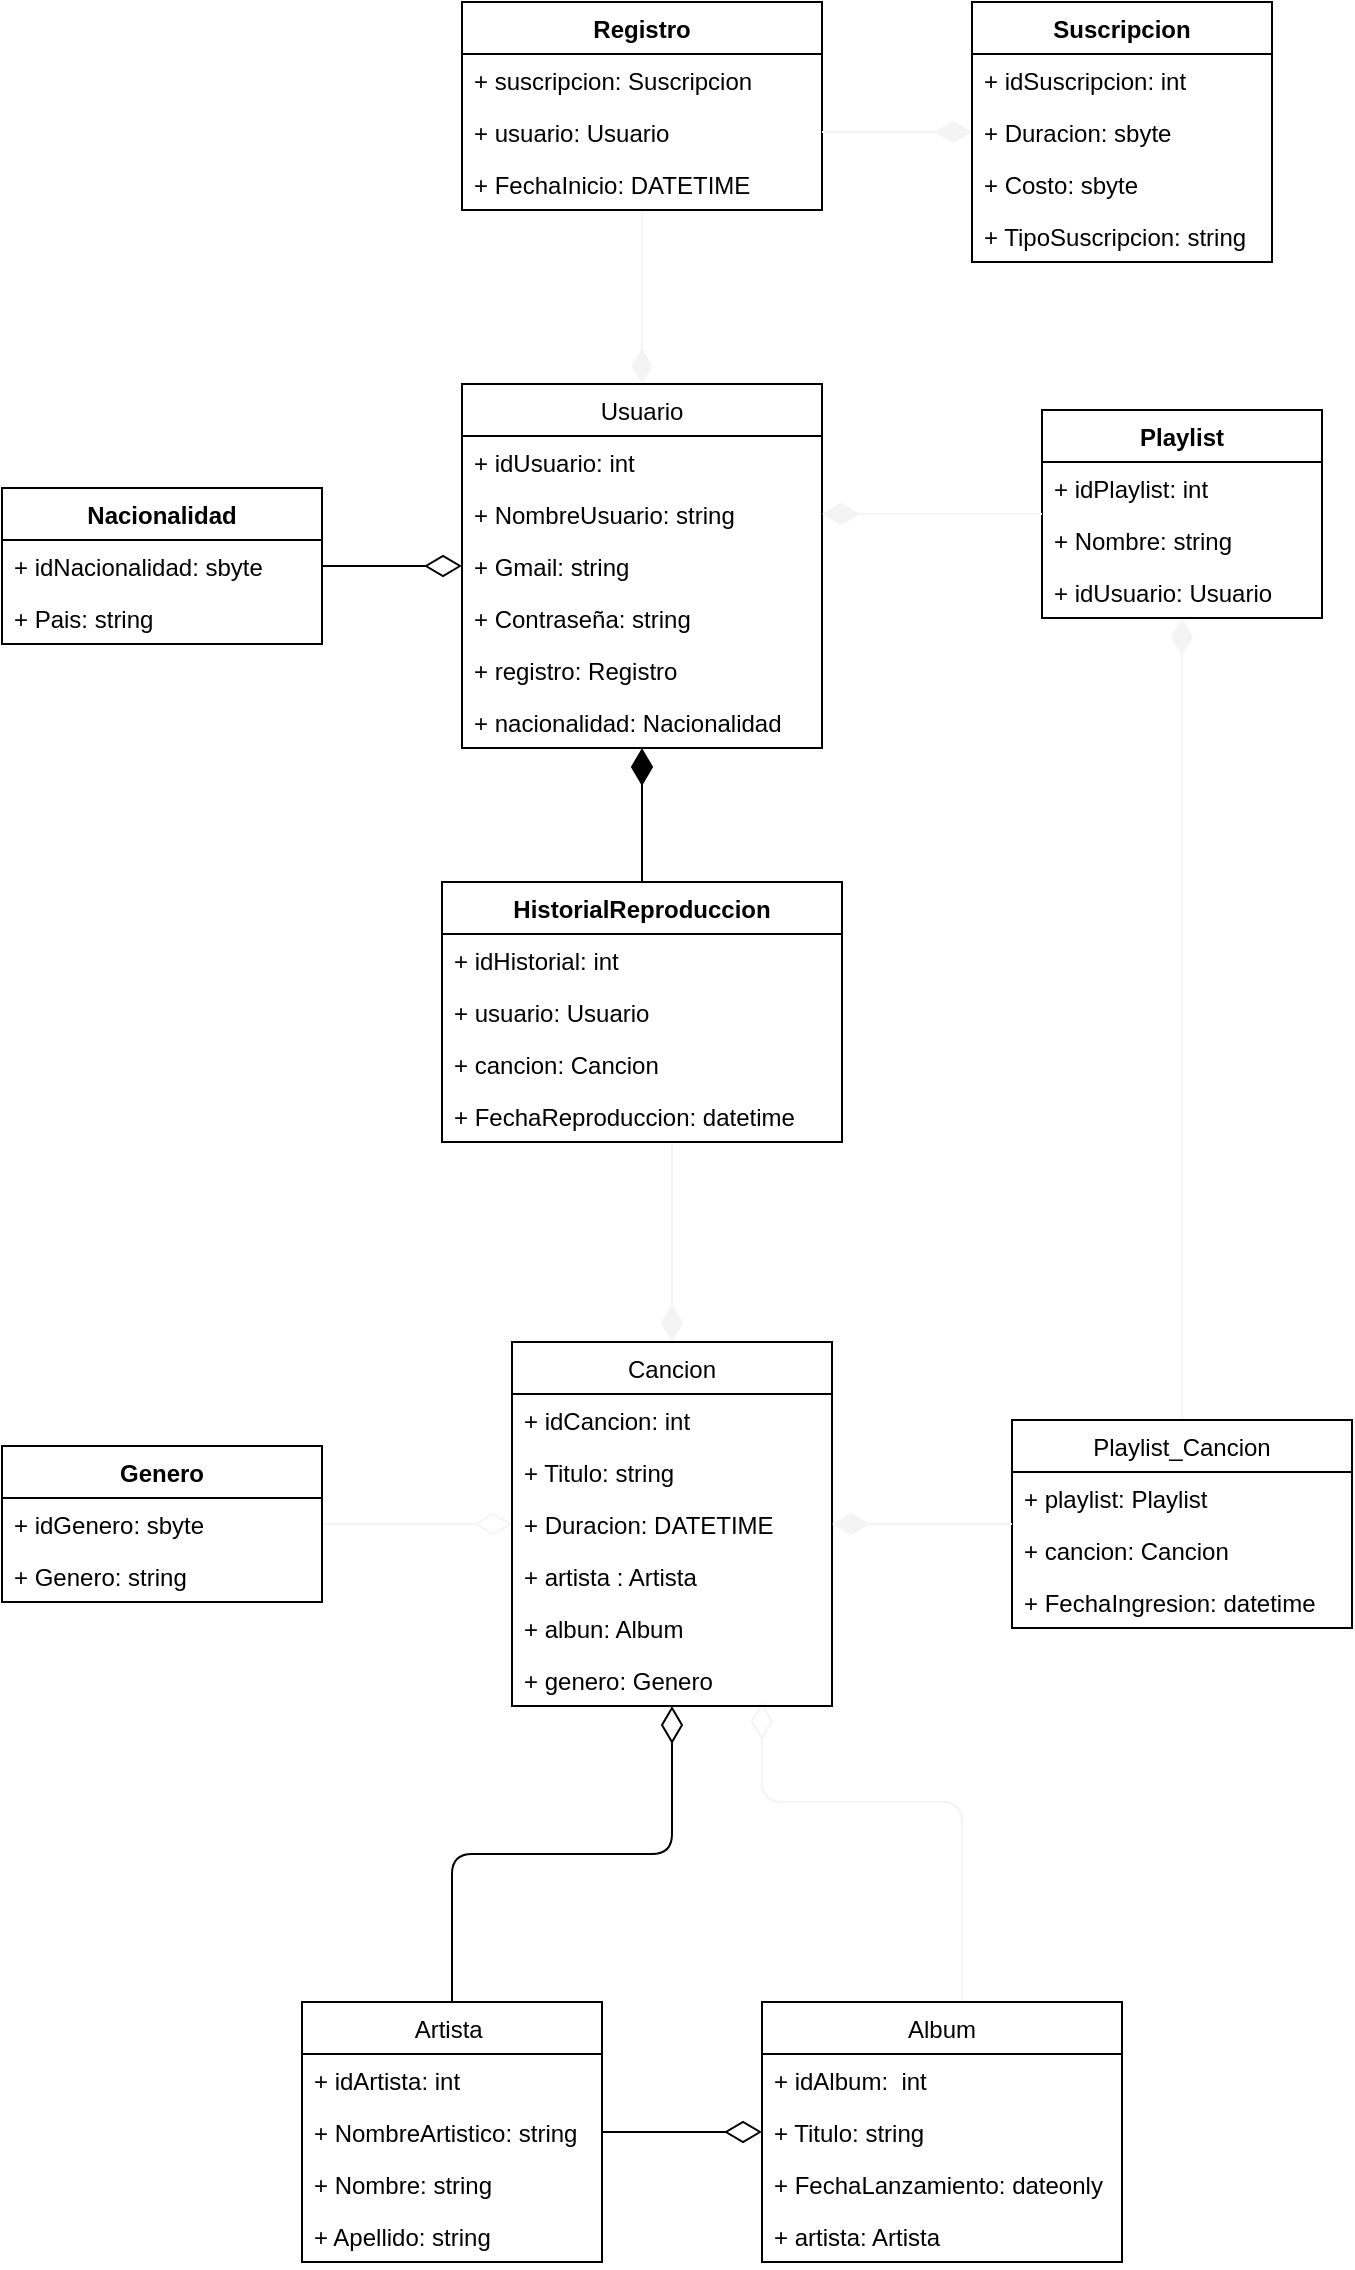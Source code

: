 <mxfile>
    <diagram id="S-sRWuuNM6G6KGqp-MVJ" name="Página-1">
        <mxGraphModel dx="937" dy="589" grid="1" gridSize="10" guides="1" tooltips="1" connect="1" arrows="1" fold="1" page="1" pageScale="1" pageWidth="827" pageHeight="1169" math="0" shadow="0">
            <root>
                <mxCell id="0"/>
                <mxCell id="1" parent="0"/>
                <mxCell id="71" style="edgeStyle=orthogonalEdgeStyle;html=1;strokeColor=#f5f4f4;strokeWidth=1;startArrow=none;startFill=0;startSize=6;jumpSize=3;endArrow=diamondThin;endFill=0;endSize=16;" parent="1" source="2" target="18" edge="1">
                    <mxGeometry relative="1" as="geometry"/>
                </mxCell>
                <mxCell id="2" value="Genero" style="swimlane;fontStyle=1;childLayout=stackLayout;horizontal=1;startSize=26;fillColor=none;horizontalStack=0;resizeParent=1;resizeParentMax=0;resizeLast=0;collapsible=1;marginBottom=0;" parent="1" vertex="1">
                    <mxGeometry x="60" y="737" width="160" height="78" as="geometry">
                        <mxRectangle x="70" y="110" width="80" height="30" as="alternateBounds"/>
                    </mxGeometry>
                </mxCell>
                <mxCell id="3" value="+ idGenero: sbyte&#10;" style="text;strokeColor=none;fillColor=none;align=left;verticalAlign=top;spacingLeft=4;spacingRight=4;overflow=hidden;rotatable=0;points=[[0,0.5],[1,0.5]];portConstraint=eastwest;" parent="2" vertex="1">
                    <mxGeometry y="26" width="160" height="26" as="geometry"/>
                </mxCell>
                <mxCell id="4" value="+ Genero: string" style="text;strokeColor=none;fillColor=none;align=left;verticalAlign=top;spacingLeft=4;spacingRight=4;overflow=hidden;rotatable=0;points=[[0,0.5],[1,0.5]];portConstraint=eastwest;" parent="2" vertex="1">
                    <mxGeometry y="52" width="160" height="26" as="geometry"/>
                </mxCell>
                <mxCell id="6" value="Nacionalidad" style="swimlane;fontStyle=1;childLayout=stackLayout;horizontal=1;startSize=26;fillColor=none;horizontalStack=0;resizeParent=1;resizeParentMax=0;resizeLast=0;collapsible=1;marginBottom=0;" parent="1" vertex="1">
                    <mxGeometry x="60" y="258" width="160" height="78" as="geometry">
                        <mxRectangle x="660" y="140" width="110" height="30" as="alternateBounds"/>
                    </mxGeometry>
                </mxCell>
                <mxCell id="7" value="+ idNacionalidad: sbyte &#10;" style="text;strokeColor=none;fillColor=none;align=left;verticalAlign=top;spacingLeft=4;spacingRight=4;overflow=hidden;rotatable=0;points=[[0,0.5],[1,0.5]];portConstraint=eastwest;" parent="6" vertex="1">
                    <mxGeometry y="26" width="160" height="26" as="geometry"/>
                </mxCell>
                <mxCell id="8" value="+ Pais: string" style="text;strokeColor=none;fillColor=none;align=left;verticalAlign=top;spacingLeft=4;spacingRight=4;overflow=hidden;rotatable=0;points=[[0,0.5],[1,0.5]];portConstraint=eastwest;" parent="6" vertex="1">
                    <mxGeometry y="52" width="160" height="26" as="geometry"/>
                </mxCell>
                <mxCell id="83" style="edgeStyle=none;jumpSize=3;html=1;strokeWidth=1;startArrow=none;startFill=0;endArrow=diamondThin;endFill=0;startSize=6;endSize=16;" edge="1" parent="1" source="10" target="14">
                    <mxGeometry relative="1" as="geometry"/>
                </mxCell>
                <mxCell id="84" style="edgeStyle=orthogonalEdgeStyle;jumpSize=3;html=1;strokeWidth=1;startArrow=none;startFill=0;endArrow=diamondThin;endFill=0;startSize=6;endSize=16;" edge="1" parent="1" source="10" target="18">
                    <mxGeometry relative="1" as="geometry"/>
                </mxCell>
                <mxCell id="10" value="Artista " style="swimlane;fontStyle=0;childLayout=stackLayout;horizontal=1;startSize=26;fillColor=none;horizontalStack=0;resizeParent=1;resizeParentMax=0;resizeLast=0;collapsible=1;marginBottom=0;" parent="1" vertex="1">
                    <mxGeometry x="210" y="1015" width="150" height="130" as="geometry">
                        <mxRectangle x="590" y="90" width="80" height="30" as="alternateBounds"/>
                    </mxGeometry>
                </mxCell>
                <mxCell id="11" value="+ idArtista: int" style="text;strokeColor=none;fillColor=none;align=left;verticalAlign=top;spacingLeft=4;spacingRight=4;overflow=hidden;rotatable=0;points=[[0,0.5],[1,0.5]];portConstraint=eastwest;" parent="10" vertex="1">
                    <mxGeometry y="26" width="150" height="26" as="geometry"/>
                </mxCell>
                <mxCell id="12" value="+ NombreArtistico: string" style="text;strokeColor=none;fillColor=none;align=left;verticalAlign=top;spacingLeft=4;spacingRight=4;overflow=hidden;rotatable=0;points=[[0,0.5],[1,0.5]];portConstraint=eastwest;" parent="10" vertex="1">
                    <mxGeometry y="52" width="150" height="26" as="geometry"/>
                </mxCell>
                <mxCell id="13" value="+ Nombre: string" style="text;strokeColor=none;fillColor=none;align=left;verticalAlign=top;spacingLeft=4;spacingRight=4;overflow=hidden;rotatable=0;points=[[0,0.5],[1,0.5]];portConstraint=eastwest;" parent="10" vertex="1">
                    <mxGeometry y="78" width="150" height="26" as="geometry"/>
                </mxCell>
                <mxCell id="22" value="+ Apellido: string" style="text;strokeColor=none;fillColor=none;align=left;verticalAlign=top;spacingLeft=4;spacingRight=4;overflow=hidden;rotatable=0;points=[[0,0.5],[1,0.5]];portConstraint=eastwest;" parent="10" vertex="1">
                    <mxGeometry y="104" width="150" height="26" as="geometry"/>
                </mxCell>
                <mxCell id="74" style="edgeStyle=orthogonalEdgeStyle;html=1;strokeColor=#f5f4f4;strokeWidth=1;startArrow=none;startFill=0;endArrow=diamondThin;endFill=0;startSize=6;endSize=16;entryX=0.781;entryY=0.923;entryDx=0;entryDy=0;entryPerimeter=0;sourcePerimeterSpacing=0;jumpSize=3;" parent="1" source="14" target="27" edge="1">
                    <mxGeometry relative="1" as="geometry">
                        <mxPoint x="440" y="875" as="targetPoint"/>
                        <Array as="points">
                            <mxPoint x="540" y="915"/>
                            <mxPoint x="440" y="915"/>
                        </Array>
                    </mxGeometry>
                </mxCell>
                <mxCell id="14" value="Album" style="swimlane;fontStyle=0;childLayout=stackLayout;horizontal=1;startSize=26;fillColor=none;horizontalStack=0;resizeParent=1;resizeParentMax=0;resizeLast=0;collapsible=1;marginBottom=0;" parent="1" vertex="1">
                    <mxGeometry x="440" y="1015" width="180" height="130" as="geometry"/>
                </mxCell>
                <mxCell id="15" value="+ idAlbum:  int" style="text;strokeColor=none;fillColor=none;align=left;verticalAlign=top;spacingLeft=4;spacingRight=4;overflow=hidden;rotatable=0;points=[[0,0.5],[1,0.5]];portConstraint=eastwest;" parent="14" vertex="1">
                    <mxGeometry y="26" width="180" height="26" as="geometry"/>
                </mxCell>
                <mxCell id="16" value="+ Titulo: string" style="text;strokeColor=none;fillColor=none;align=left;verticalAlign=top;spacingLeft=4;spacingRight=4;overflow=hidden;rotatable=0;points=[[0,0.5],[1,0.5]];portConstraint=eastwest;" parent="14" vertex="1">
                    <mxGeometry y="52" width="180" height="26" as="geometry"/>
                </mxCell>
                <mxCell id="17" value="+ FechaLanzamiento: dateonly" style="text;strokeColor=none;fillColor=none;align=left;verticalAlign=middle;spacingLeft=4;spacingRight=4;overflow=hidden;rotatable=0;points=[[0,0.5],[1,0.5]];portConstraint=eastwest;" parent="14" vertex="1">
                    <mxGeometry y="78" width="180" height="26" as="geometry"/>
                </mxCell>
                <mxCell id="23" value="+ artista: Artista" style="text;strokeColor=none;fillColor=none;align=left;verticalAlign=middle;spacingLeft=4;spacingRight=4;overflow=hidden;rotatable=0;points=[[0,0.5],[1,0.5]];portConstraint=eastwest;" parent="14" vertex="1">
                    <mxGeometry y="104" width="180" height="26" as="geometry"/>
                </mxCell>
                <mxCell id="70" style="edgeStyle=orthogonalEdgeStyle;html=1;strokeColor=#f5f4f4;strokeWidth=1;startArrow=diamondThin;startFill=1;startSize=16;endArrow=none;endFill=0;jumpSize=3;" parent="1" source="18" target="62" edge="1">
                    <mxGeometry relative="1" as="geometry">
                        <Array as="points">
                            <mxPoint x="395" y="655"/>
                            <mxPoint x="395" y="655"/>
                        </Array>
                    </mxGeometry>
                </mxCell>
                <mxCell id="18" value="Cancion" style="swimlane;fontStyle=0;childLayout=stackLayout;horizontal=1;startSize=26;fillColor=none;horizontalStack=0;resizeParent=1;resizeParentMax=0;resizeLast=0;collapsible=1;marginBottom=0;" parent="1" vertex="1">
                    <mxGeometry x="315" y="685" width="160" height="182" as="geometry"/>
                </mxCell>
                <mxCell id="19" value="+ idCancion: int" style="text;strokeColor=none;fillColor=none;align=left;verticalAlign=top;spacingLeft=4;spacingRight=4;overflow=hidden;rotatable=0;points=[[0,0.5],[1,0.5]];portConstraint=eastwest;" parent="18" vertex="1">
                    <mxGeometry y="26" width="160" height="26" as="geometry"/>
                </mxCell>
                <mxCell id="21" value="+ Titulo: string" style="text;strokeColor=none;fillColor=none;align=left;verticalAlign=top;spacingLeft=4;spacingRight=4;overflow=hidden;rotatable=0;points=[[0,0.5],[1,0.5]];portConstraint=eastwest;" parent="18" vertex="1">
                    <mxGeometry y="52" width="160" height="26" as="geometry"/>
                </mxCell>
                <mxCell id="20" value="+ Duracion: DATETIME" style="text;strokeColor=none;fillColor=none;align=left;verticalAlign=middle;spacingLeft=4;spacingRight=4;overflow=hidden;rotatable=0;points=[[0,0.5],[1,0.5]];portConstraint=eastwest;" parent="18" vertex="1">
                    <mxGeometry y="78" width="160" height="26" as="geometry"/>
                </mxCell>
                <mxCell id="24" value="+ artista : Artista" style="text;strokeColor=none;fillColor=none;align=left;verticalAlign=middle;spacingLeft=4;spacingRight=4;overflow=hidden;rotatable=0;points=[[0,0.5],[1,0.5]];portConstraint=eastwest;" parent="18" vertex="1">
                    <mxGeometry y="104" width="160" height="26" as="geometry"/>
                </mxCell>
                <mxCell id="26" value="+ albun: Album" style="text;strokeColor=none;fillColor=none;align=left;verticalAlign=middle;spacingLeft=4;spacingRight=4;overflow=hidden;rotatable=0;points=[[0,0.5],[1,0.5]];portConstraint=eastwest;" parent="18" vertex="1">
                    <mxGeometry y="130" width="160" height="26" as="geometry"/>
                </mxCell>
                <mxCell id="27" value="+ genero: Genero" style="text;strokeColor=none;fillColor=none;align=left;verticalAlign=middle;spacingLeft=4;spacingRight=4;overflow=hidden;rotatable=0;points=[[0,0.5],[1,0.5]];portConstraint=eastwest;" parent="18" vertex="1">
                    <mxGeometry y="156" width="160" height="26" as="geometry"/>
                </mxCell>
                <mxCell id="66" style="edgeStyle=orthogonalEdgeStyle;html=1;entryX=0.5;entryY=0;entryDx=0;entryDy=0;strokeWidth=1;startArrow=diamondThin;startFill=1;startSize=16;endArrow=none;endFill=0;" parent="1" source="29" target="62" edge="1">
                    <mxGeometry relative="1" as="geometry"/>
                </mxCell>
                <mxCell id="78" style="edgeStyle=orthogonalEdgeStyle;html=1;strokeColor=#f5f4f4;strokeWidth=1;startArrow=diamondThin;startFill=1;endArrow=none;endFill=0;startSize=15;endSize=6;sourcePerimeterSpacing=0;" parent="1" source="29" target="43" edge="1">
                    <mxGeometry relative="1" as="geometry"/>
                </mxCell>
                <mxCell id="81" style="edgeStyle=none;html=1;entryX=1;entryY=0.5;entryDx=0;entryDy=0;startArrow=diamondThin;startFill=0;endArrow=none;endFill=0;startSize=16;" parent="1" source="29" target="7" edge="1">
                    <mxGeometry relative="1" as="geometry"/>
                </mxCell>
                <mxCell id="29" value="Usuario" style="swimlane;fontStyle=0;childLayout=stackLayout;horizontal=1;startSize=26;fillColor=none;horizontalStack=0;resizeParent=1;resizeParentMax=0;resizeLast=0;collapsible=1;marginBottom=0;" parent="1" vertex="1">
                    <mxGeometry x="290" y="206" width="180" height="182" as="geometry"/>
                </mxCell>
                <mxCell id="30" value="+ idUsuario: int" style="text;strokeColor=none;fillColor=none;align=left;verticalAlign=top;spacingLeft=4;spacingRight=4;overflow=hidden;rotatable=0;points=[[0,0.5],[1,0.5]];portConstraint=eastwest;" parent="29" vertex="1">
                    <mxGeometry y="26" width="180" height="26" as="geometry"/>
                </mxCell>
                <mxCell id="31" value="+ NombreUsuario: string" style="text;strokeColor=none;fillColor=none;align=left;verticalAlign=top;spacingLeft=4;spacingRight=4;overflow=hidden;rotatable=0;points=[[0,0.5],[1,0.5]];portConstraint=eastwest;" parent="29" vertex="1">
                    <mxGeometry y="52" width="180" height="26" as="geometry"/>
                </mxCell>
                <mxCell id="32" value="+ Gmail: string" style="text;strokeColor=none;fillColor=none;align=left;verticalAlign=top;spacingLeft=4;spacingRight=4;overflow=hidden;rotatable=0;points=[[0,0.5],[1,0.5]];portConstraint=eastwest;" parent="29" vertex="1">
                    <mxGeometry y="78" width="180" height="26" as="geometry"/>
                </mxCell>
                <mxCell id="37" value="+ Contraseña: string" style="text;strokeColor=none;fillColor=none;align=left;verticalAlign=top;spacingLeft=4;spacingRight=4;overflow=hidden;rotatable=0;points=[[0,0.5],[1,0.5]];portConstraint=eastwest;" parent="29" vertex="1">
                    <mxGeometry y="104" width="180" height="26" as="geometry"/>
                </mxCell>
                <mxCell id="82" value="+ registro: Registro" style="text;strokeColor=none;fillColor=none;align=left;verticalAlign=top;spacingLeft=4;spacingRight=4;overflow=hidden;rotatable=0;points=[[0,0.5],[1,0.5]];portConstraint=eastwest;" parent="29" vertex="1">
                    <mxGeometry y="130" width="180" height="26" as="geometry"/>
                </mxCell>
                <mxCell id="38" value="+ nacionalidad: Nacionalidad" style="text;strokeColor=none;fillColor=none;align=left;verticalAlign=top;spacingLeft=4;spacingRight=4;overflow=hidden;rotatable=0;points=[[0,0.5],[1,0.5]];portConstraint=eastwest;" parent="29" vertex="1">
                    <mxGeometry y="156" width="180" height="26" as="geometry"/>
                </mxCell>
                <mxCell id="77" style="edgeStyle=orthogonalEdgeStyle;html=1;entryX=0.5;entryY=0;entryDx=0;entryDy=0;strokeColor=#f5f4f4;strokeWidth=1;startArrow=diamondThin;startFill=1;endArrow=none;endFill=0;startSize=16;endSize=6;jumpSize=3;" parent="1" source="33" target="39" edge="1">
                    <mxGeometry relative="1" as="geometry"/>
                </mxCell>
                <mxCell id="33" value="Playlist" style="swimlane;fontStyle=1;childLayout=stackLayout;horizontal=1;startSize=26;fillColor=none;horizontalStack=0;resizeParent=1;resizeParentMax=0;resizeLast=0;collapsible=1;marginBottom=0;" parent="1" vertex="1">
                    <mxGeometry x="580" y="219" width="140" height="104" as="geometry"/>
                </mxCell>
                <mxCell id="34" value="+ idPlaylist: int" style="text;strokeColor=none;fillColor=none;align=left;verticalAlign=top;spacingLeft=4;spacingRight=4;overflow=hidden;rotatable=0;points=[[0,0.5],[1,0.5]];portConstraint=eastwest;" parent="33" vertex="1">
                    <mxGeometry y="26" width="140" height="26" as="geometry"/>
                </mxCell>
                <mxCell id="35" value="+ Nombre: string" style="text;strokeColor=none;fillColor=none;align=left;verticalAlign=top;spacingLeft=4;spacingRight=4;overflow=hidden;rotatable=0;points=[[0,0.5],[1,0.5]];portConstraint=eastwest;" parent="33" vertex="1">
                    <mxGeometry y="52" width="140" height="26" as="geometry"/>
                </mxCell>
                <mxCell id="36" value="+ idUsuario: Usuario" style="text;strokeColor=none;fillColor=none;align=left;verticalAlign=top;spacingLeft=4;spacingRight=4;overflow=hidden;rotatable=0;points=[[0,0.5],[1,0.5]];portConstraint=eastwest;" parent="33" vertex="1">
                    <mxGeometry y="78" width="140" height="26" as="geometry"/>
                </mxCell>
                <mxCell id="39" value="Playlist_Cancion" style="swimlane;fontStyle=0;childLayout=stackLayout;horizontal=1;startSize=26;fillColor=none;horizontalStack=0;resizeParent=1;resizeParentMax=0;resizeLast=0;collapsible=1;marginBottom=0;" parent="1" vertex="1">
                    <mxGeometry x="565" y="724" width="170" height="104" as="geometry"/>
                </mxCell>
                <mxCell id="40" value="+ playlist: Playlist" style="text;strokeColor=none;fillColor=none;align=left;verticalAlign=top;spacingLeft=4;spacingRight=4;overflow=hidden;rotatable=0;points=[[0,0.5],[1,0.5]];portConstraint=eastwest;" parent="39" vertex="1">
                    <mxGeometry y="26" width="170" height="26" as="geometry"/>
                </mxCell>
                <mxCell id="41" value="+ cancion: Cancion" style="text;strokeColor=none;fillColor=none;align=left;verticalAlign=top;spacingLeft=4;spacingRight=4;overflow=hidden;rotatable=0;points=[[0,0.5],[1,0.5]];portConstraint=eastwest;" parent="39" vertex="1">
                    <mxGeometry y="52" width="170" height="26" as="geometry"/>
                </mxCell>
                <mxCell id="42" value="+ FechaIngresion: datetime" style="text;strokeColor=none;fillColor=none;align=left;verticalAlign=top;spacingLeft=4;spacingRight=4;overflow=hidden;rotatable=0;points=[[0,0.5],[1,0.5]];portConstraint=eastwest;" parent="39" vertex="1">
                    <mxGeometry y="78" width="170" height="26" as="geometry"/>
                </mxCell>
                <mxCell id="43" value="Registro" style="swimlane;fontStyle=1;childLayout=stackLayout;horizontal=1;startSize=26;fillColor=none;horizontalStack=0;resizeParent=1;resizeParentMax=0;resizeLast=0;collapsible=1;marginBottom=0;" parent="1" vertex="1">
                    <mxGeometry x="290" y="15" width="180" height="104" as="geometry">
                        <mxRectangle x="290" y="15" width="160" height="30" as="alternateBounds"/>
                    </mxGeometry>
                </mxCell>
                <mxCell id="44" value="+ suscripcion: Suscripcion" style="text;strokeColor=none;fillColor=none;align=left;verticalAlign=top;spacingLeft=4;spacingRight=4;overflow=hidden;rotatable=0;points=[[0,0.5],[1,0.5]];portConstraint=eastwest;" parent="43" vertex="1">
                    <mxGeometry y="26" width="180" height="26" as="geometry"/>
                </mxCell>
                <mxCell id="45" value="+ usuario: Usuario" style="text;strokeColor=none;fillColor=none;align=left;verticalAlign=top;spacingLeft=4;spacingRight=4;overflow=hidden;rotatable=0;points=[[0,0.5],[1,0.5]];portConstraint=eastwest;" parent="43" vertex="1">
                    <mxGeometry y="52" width="180" height="26" as="geometry"/>
                </mxCell>
                <mxCell id="46" value="+ FechaInicio: DATETIME" style="text;strokeColor=none;fillColor=none;align=left;verticalAlign=top;spacingLeft=4;spacingRight=4;overflow=hidden;rotatable=0;points=[[0,0.5],[1,0.5]];portConstraint=eastwest;" parent="43" vertex="1">
                    <mxGeometry y="78" width="180" height="26" as="geometry"/>
                </mxCell>
                <mxCell id="79" style="edgeStyle=orthogonalEdgeStyle;html=1;strokeColor=#f5f4f4;strokeWidth=1;startArrow=diamondThin;startFill=1;endArrow=none;endFill=0;startSize=16;endSize=6;sourcePerimeterSpacing=0;" parent="1" source="53" target="43" edge="1">
                    <mxGeometry relative="1" as="geometry">
                        <Array as="points">
                            <mxPoint x="520" y="80"/>
                            <mxPoint x="520" y="80"/>
                        </Array>
                    </mxGeometry>
                </mxCell>
                <mxCell id="53" value="Suscripcion" style="swimlane;fontStyle=1;childLayout=stackLayout;horizontal=1;startSize=26;fillColor=none;horizontalStack=0;resizeParent=1;resizeParentMax=0;resizeLast=0;collapsible=1;marginBottom=0;" parent="1" vertex="1">
                    <mxGeometry x="545" y="15" width="150" height="130" as="geometry"/>
                </mxCell>
                <mxCell id="54" value="+ idSuscripcion: int" style="text;strokeColor=none;fillColor=none;align=left;verticalAlign=top;spacingLeft=4;spacingRight=4;overflow=hidden;rotatable=0;points=[[0,0.5],[1,0.5]];portConstraint=eastwest;" parent="53" vertex="1">
                    <mxGeometry y="26" width="150" height="26" as="geometry"/>
                </mxCell>
                <mxCell id="55" value="+ Duracion: sbyte" style="text;strokeColor=none;fillColor=none;align=left;verticalAlign=top;spacingLeft=4;spacingRight=4;overflow=hidden;rotatable=0;points=[[0,0.5],[1,0.5]];portConstraint=eastwest;" parent="53" vertex="1">
                    <mxGeometry y="52" width="150" height="26" as="geometry"/>
                </mxCell>
                <mxCell id="56" value="+ Costo: sbyte" style="text;strokeColor=none;fillColor=none;align=left;verticalAlign=top;spacingLeft=4;spacingRight=4;overflow=hidden;rotatable=0;points=[[0,0.5],[1,0.5]];portConstraint=eastwest;" parent="53" vertex="1">
                    <mxGeometry y="78" width="150" height="26" as="geometry"/>
                </mxCell>
                <mxCell id="57" value="+ TipoSuscripcion: string" style="text;strokeColor=none;fillColor=none;align=left;verticalAlign=top;spacingLeft=4;spacingRight=4;overflow=hidden;rotatable=0;points=[[0,0.5],[1,0.5]];portConstraint=eastwest;" parent="53" vertex="1">
                    <mxGeometry y="104" width="150" height="26" as="geometry"/>
                </mxCell>
                <mxCell id="62" value="HistorialReproduccion" style="swimlane;fontStyle=1;childLayout=stackLayout;horizontal=1;startSize=26;horizontalStack=0;resizeParent=1;resizeParentMax=0;resizeLast=0;collapsible=1;marginBottom=0;" parent="1" vertex="1">
                    <mxGeometry x="280" y="455" width="200" height="130" as="geometry"/>
                </mxCell>
                <mxCell id="63" value="+ idHistorial: int" style="text;strokeColor=none;fillColor=none;align=left;verticalAlign=top;spacingLeft=4;spacingRight=4;overflow=hidden;rotatable=0;points=[[0,0.5],[1,0.5]];portConstraint=eastwest;" parent="62" vertex="1">
                    <mxGeometry y="26" width="200" height="26" as="geometry"/>
                </mxCell>
                <mxCell id="64" value="+ usuario: Usuario" style="text;strokeColor=none;fillColor=none;align=left;verticalAlign=top;spacingLeft=4;spacingRight=4;overflow=hidden;rotatable=0;points=[[0,0.5],[1,0.5]];portConstraint=eastwest;" parent="62" vertex="1">
                    <mxGeometry y="52" width="200" height="26" as="geometry"/>
                </mxCell>
                <mxCell id="65" value="+ cancion: Cancion" style="text;strokeColor=none;fillColor=none;align=left;verticalAlign=top;spacingLeft=4;spacingRight=4;overflow=hidden;rotatable=0;points=[[0,0.5],[1,0.5]];portConstraint=eastwest;" parent="62" vertex="1">
                    <mxGeometry y="78" width="200" height="26" as="geometry"/>
                </mxCell>
                <mxCell id="69" value="+ FechaReproduccion: datetime" style="text;strokeColor=none;fillColor=none;align=left;verticalAlign=top;spacingLeft=4;spacingRight=4;overflow=hidden;rotatable=0;points=[[0,0.5],[1,0.5]];portConstraint=eastwest;" parent="62" vertex="1">
                    <mxGeometry y="104" width="200" height="26" as="geometry"/>
                </mxCell>
                <mxCell id="75" style="edgeStyle=orthogonalEdgeStyle;html=1;strokeColor=#f5f4f4;strokeWidth=1;startArrow=diamondThin;startFill=1;endArrow=none;endFill=0;startSize=16;endSize=6;jumpSize=3;" parent="1" source="20" target="39" edge="1">
                    <mxGeometry relative="1" as="geometry"/>
                </mxCell>
                <mxCell id="76" style="edgeStyle=orthogonalEdgeStyle;html=1;entryX=0;entryY=0.5;entryDx=0;entryDy=0;strokeColor=#f5f4f4;strokeWidth=1;startArrow=diamondThin;startFill=1;endArrow=none;endFill=0;startSize=16;endSize=6;jumpSize=6;" parent="1" source="31" target="33" edge="1">
                    <mxGeometry relative="1" as="geometry"/>
                </mxCell>
            </root>
        </mxGraphModel>
    </diagram>
</mxfile>